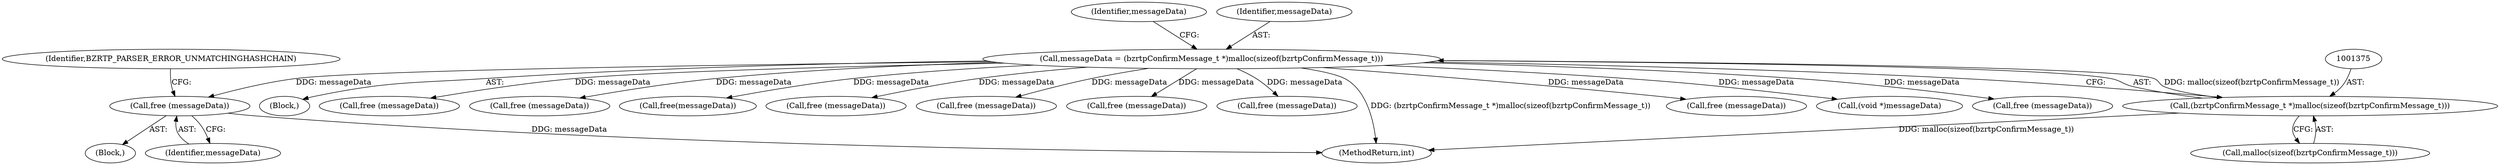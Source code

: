 digraph "0_bzrtp_bbb1e6e2f467ee4bd7b9a8c800e4f07343d7d99b@API" {
"1001528" [label="(Call,free (messageData))"];
"1001372" [label="(Call,messageData = (bzrtpConfirmMessage_t *)malloc(sizeof(bzrtpConfirmMessage_t)))"];
"1001374" [label="(Call,(bzrtpConfirmMessage_t *)malloc(sizeof(bzrtpConfirmMessage_t)))"];
"1001294" [label="(Block,)"];
"1001656" [label="(Call,free (messageData))"];
"1001381" [label="(Identifier,messageData)"];
"1001529" [label="(Identifier,messageData)"];
"1001706" [label="(Call,free (messageData))"];
"1001425" [label="(Call,free(messageData))"];
"1001674" [label="(Call,free (messageData))"];
"1001584" [label="(Call,free (messageData))"];
"1001528" [label="(Call,free (messageData))"];
"1001565" [label="(Call,free (messageData))"];
"1001745" [label="(Call,free (messageData))"];
"1001373" [label="(Identifier,messageData)"];
"1001374" [label="(Call,(bzrtpConfirmMessage_t *)malloc(sizeof(bzrtpConfirmMessage_t)))"];
"1001619" [label="(Call,free (messageData))"];
"1001925" [label="(Call,(void *)messageData)"];
"1001527" [label="(Block,)"];
"1001372" [label="(Call,messageData = (bzrtpConfirmMessage_t *)malloc(sizeof(bzrtpConfirmMessage_t)))"];
"1001966" [label="(MethodReturn,int)"];
"1001531" [label="(Identifier,BZRTP_PARSER_ERROR_UNMATCHINGHASHCHAIN)"];
"1001376" [label="(Call,malloc(sizeof(bzrtpConfirmMessage_t)))"];
"1001498" [label="(Call,free (messageData))"];
"1001528" -> "1001527"  [label="AST: "];
"1001528" -> "1001529"  [label="CFG: "];
"1001529" -> "1001528"  [label="AST: "];
"1001531" -> "1001528"  [label="CFG: "];
"1001528" -> "1001966"  [label="DDG: messageData"];
"1001372" -> "1001528"  [label="DDG: messageData"];
"1001372" -> "1001294"  [label="AST: "];
"1001372" -> "1001374"  [label="CFG: "];
"1001373" -> "1001372"  [label="AST: "];
"1001374" -> "1001372"  [label="AST: "];
"1001381" -> "1001372"  [label="CFG: "];
"1001372" -> "1001966"  [label="DDG: (bzrtpConfirmMessage_t *)malloc(sizeof(bzrtpConfirmMessage_t))"];
"1001374" -> "1001372"  [label="DDG: malloc(sizeof(bzrtpConfirmMessage_t))"];
"1001372" -> "1001425"  [label="DDG: messageData"];
"1001372" -> "1001498"  [label="DDG: messageData"];
"1001372" -> "1001565"  [label="DDG: messageData"];
"1001372" -> "1001584"  [label="DDG: messageData"];
"1001372" -> "1001619"  [label="DDG: messageData"];
"1001372" -> "1001656"  [label="DDG: messageData"];
"1001372" -> "1001674"  [label="DDG: messageData"];
"1001372" -> "1001706"  [label="DDG: messageData"];
"1001372" -> "1001745"  [label="DDG: messageData"];
"1001372" -> "1001925"  [label="DDG: messageData"];
"1001374" -> "1001376"  [label="CFG: "];
"1001375" -> "1001374"  [label="AST: "];
"1001376" -> "1001374"  [label="AST: "];
"1001374" -> "1001966"  [label="DDG: malloc(sizeof(bzrtpConfirmMessage_t))"];
}
